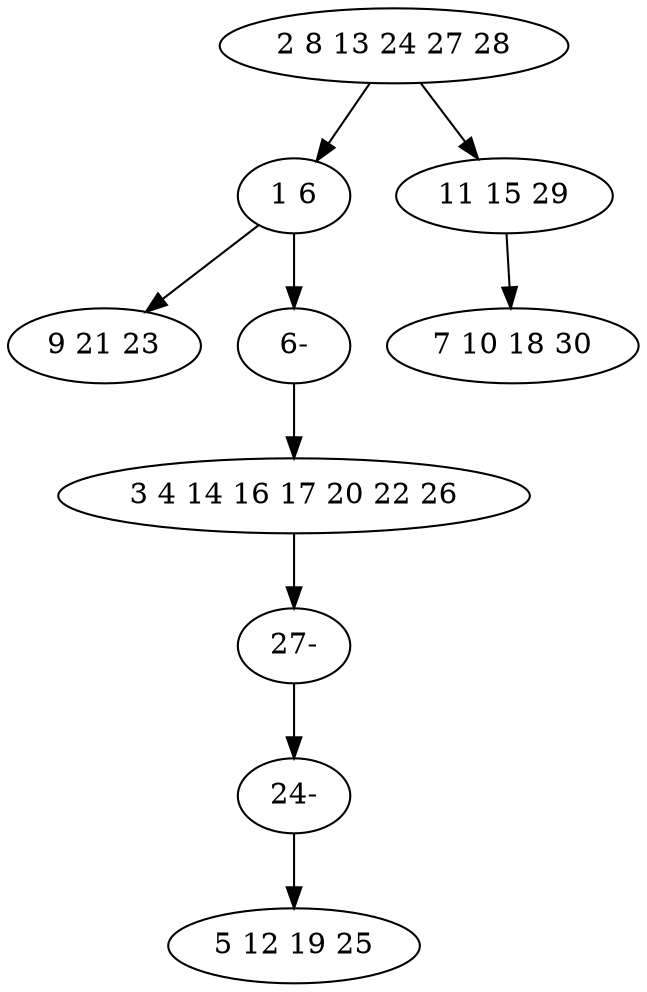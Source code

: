 digraph true_tree {
	"0" -> "1"
	"0" -> "2"
	"2" -> "3"
	"1" -> "4"
	"1" -> "9"
	"5" -> "7"
	"7" -> "8"
	"8" -> "6"
	"9" -> "5"
	"0" [label="2 8 13 24 27 28"];
	"1" [label="1 6"];
	"2" [label="11 15 29"];
	"3" [label="7 10 18 30"];
	"4" [label="9 21 23"];
	"5" [label="3 4 14 16 17 20 22 26"];
	"6" [label="5 12 19 25"];
	"7" [label="27-"];
	"8" [label="24-"];
	"9" [label="6-"];
}
